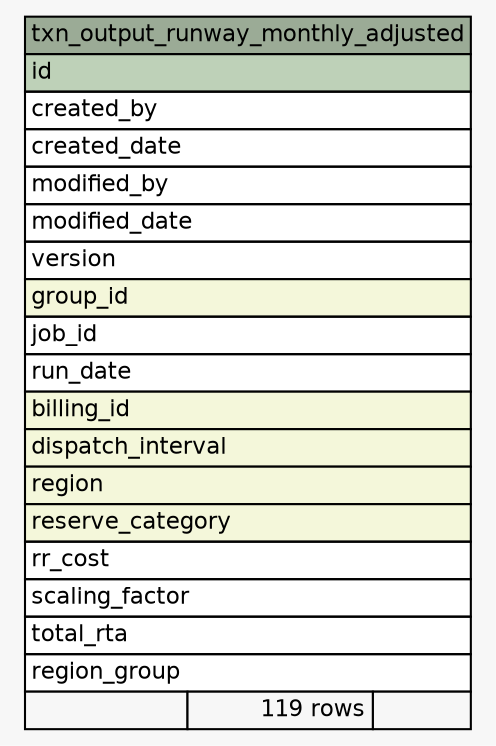 // dot 2.36.0 on Mac OS X 10.12.6
// SchemaSpy rev 590
digraph "txn_output_runway_monthly_adjusted" {
  graph [
    rankdir="RL"
    bgcolor="#f7f7f7"
    nodesep="0.18"
    ranksep="0.46"
    fontname="Helvetica"
    fontsize="11"
  ];
  node [
    fontname="Helvetica"
    fontsize="11"
    shape="plaintext"
  ];
  edge [
    arrowsize="0.8"
  ];
  "txn_output_runway_monthly_adjusted" [
    label=<
    <TABLE BORDER="0" CELLBORDER="1" CELLSPACING="0" BGCOLOR="#ffffff">
      <TR><TD COLSPAN="3" BGCOLOR="#9bab96" ALIGN="CENTER">txn_output_runway_monthly_adjusted</TD></TR>
      <TR><TD PORT="id" COLSPAN="3" BGCOLOR="#bed1b8" ALIGN="LEFT">id</TD></TR>
      <TR><TD PORT="created_by" COLSPAN="3" ALIGN="LEFT">created_by</TD></TR>
      <TR><TD PORT="created_date" COLSPAN="3" ALIGN="LEFT">created_date</TD></TR>
      <TR><TD PORT="modified_by" COLSPAN="3" ALIGN="LEFT">modified_by</TD></TR>
      <TR><TD PORT="modified_date" COLSPAN="3" ALIGN="LEFT">modified_date</TD></TR>
      <TR><TD PORT="version" COLSPAN="3" ALIGN="LEFT">version</TD></TR>
      <TR><TD PORT="group_id" COLSPAN="3" BGCOLOR="#f4f7da" ALIGN="LEFT">group_id</TD></TR>
      <TR><TD PORT="job_id" COLSPAN="3" ALIGN="LEFT">job_id</TD></TR>
      <TR><TD PORT="run_date" COLSPAN="3" ALIGN="LEFT">run_date</TD></TR>
      <TR><TD PORT="billing_id" COLSPAN="3" BGCOLOR="#f4f7da" ALIGN="LEFT">billing_id</TD></TR>
      <TR><TD PORT="dispatch_interval" COLSPAN="3" BGCOLOR="#f4f7da" ALIGN="LEFT">dispatch_interval</TD></TR>
      <TR><TD PORT="region" COLSPAN="3" BGCOLOR="#f4f7da" ALIGN="LEFT">region</TD></TR>
      <TR><TD PORT="reserve_category" COLSPAN="3" BGCOLOR="#f4f7da" ALIGN="LEFT">reserve_category</TD></TR>
      <TR><TD PORT="rr_cost" COLSPAN="3" ALIGN="LEFT">rr_cost</TD></TR>
      <TR><TD PORT="scaling_factor" COLSPAN="3" ALIGN="LEFT">scaling_factor</TD></TR>
      <TR><TD PORT="total_rta" COLSPAN="3" ALIGN="LEFT">total_rta</TD></TR>
      <TR><TD PORT="region_group" COLSPAN="3" ALIGN="LEFT">region_group</TD></TR>
      <TR><TD ALIGN="LEFT" BGCOLOR="#f7f7f7">  </TD><TD ALIGN="RIGHT" BGCOLOR="#f7f7f7">119 rows</TD><TD ALIGN="RIGHT" BGCOLOR="#f7f7f7">  </TD></TR>
    </TABLE>>
    URL="tables/txn_output_runway_monthly_adjusted.html"
    tooltip="txn_output_runway_monthly_adjusted"
  ];
}

